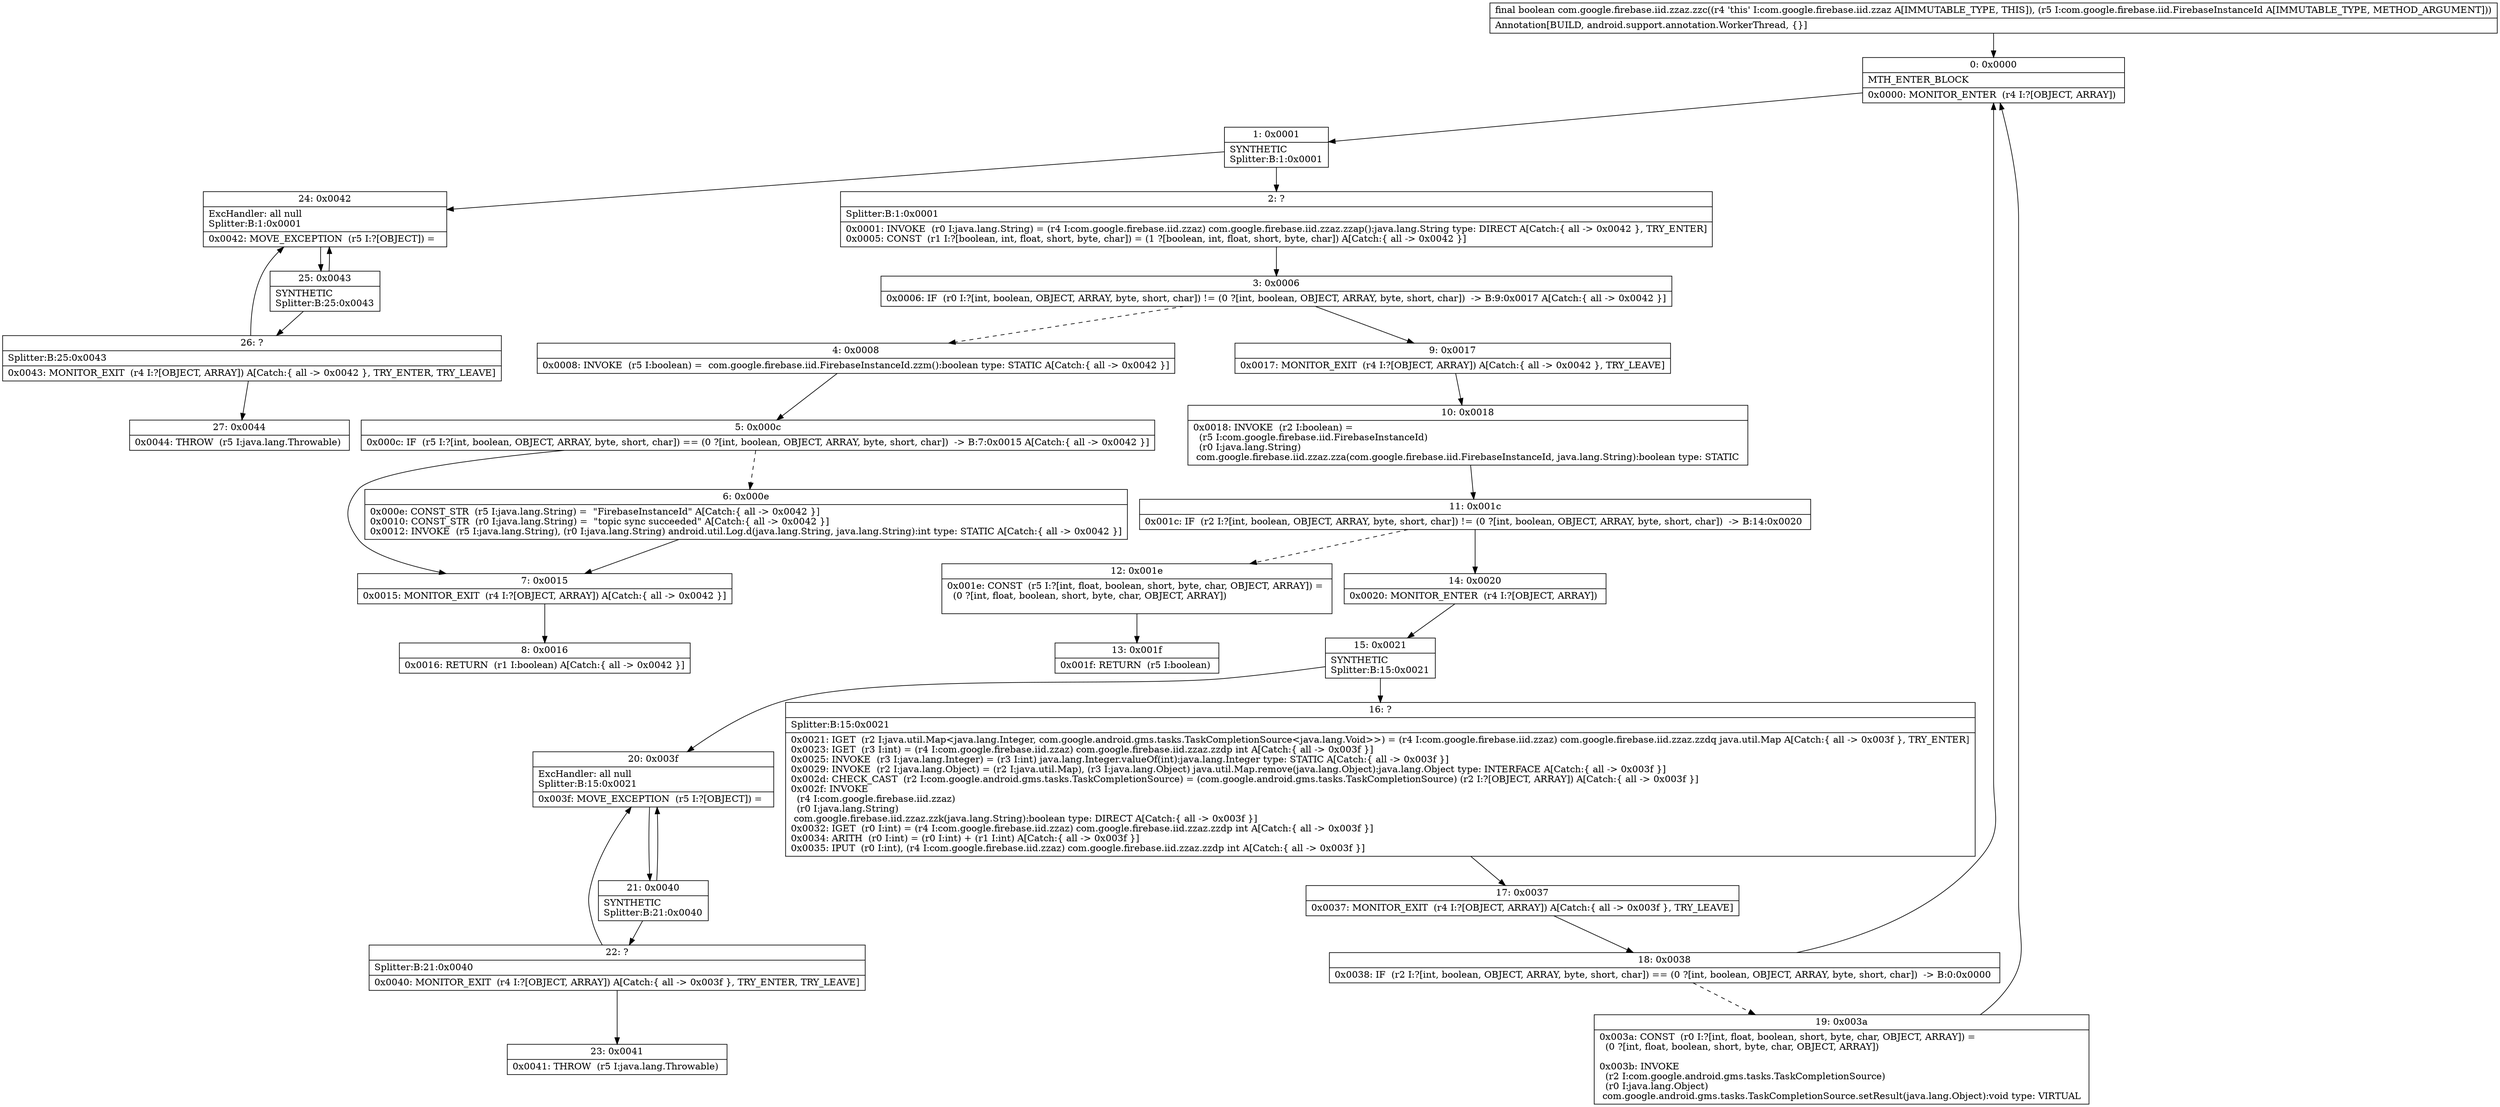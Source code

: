 digraph "CFG forcom.google.firebase.iid.zzaz.zzc(Lcom\/google\/firebase\/iid\/FirebaseInstanceId;)Z" {
Node_0 [shape=record,label="{0\:\ 0x0000|MTH_ENTER_BLOCK\l|0x0000: MONITOR_ENTER  (r4 I:?[OBJECT, ARRAY]) \l}"];
Node_1 [shape=record,label="{1\:\ 0x0001|SYNTHETIC\lSplitter:B:1:0x0001\l}"];
Node_2 [shape=record,label="{2\:\ ?|Splitter:B:1:0x0001\l|0x0001: INVOKE  (r0 I:java.lang.String) = (r4 I:com.google.firebase.iid.zzaz) com.google.firebase.iid.zzaz.zzap():java.lang.String type: DIRECT A[Catch:\{ all \-\> 0x0042 \}, TRY_ENTER]\l0x0005: CONST  (r1 I:?[boolean, int, float, short, byte, char]) = (1 ?[boolean, int, float, short, byte, char]) A[Catch:\{ all \-\> 0x0042 \}]\l}"];
Node_3 [shape=record,label="{3\:\ 0x0006|0x0006: IF  (r0 I:?[int, boolean, OBJECT, ARRAY, byte, short, char]) != (0 ?[int, boolean, OBJECT, ARRAY, byte, short, char])  \-\> B:9:0x0017 A[Catch:\{ all \-\> 0x0042 \}]\l}"];
Node_4 [shape=record,label="{4\:\ 0x0008|0x0008: INVOKE  (r5 I:boolean) =  com.google.firebase.iid.FirebaseInstanceId.zzm():boolean type: STATIC A[Catch:\{ all \-\> 0x0042 \}]\l}"];
Node_5 [shape=record,label="{5\:\ 0x000c|0x000c: IF  (r5 I:?[int, boolean, OBJECT, ARRAY, byte, short, char]) == (0 ?[int, boolean, OBJECT, ARRAY, byte, short, char])  \-\> B:7:0x0015 A[Catch:\{ all \-\> 0x0042 \}]\l}"];
Node_6 [shape=record,label="{6\:\ 0x000e|0x000e: CONST_STR  (r5 I:java.lang.String) =  \"FirebaseInstanceId\" A[Catch:\{ all \-\> 0x0042 \}]\l0x0010: CONST_STR  (r0 I:java.lang.String) =  \"topic sync succeeded\" A[Catch:\{ all \-\> 0x0042 \}]\l0x0012: INVOKE  (r5 I:java.lang.String), (r0 I:java.lang.String) android.util.Log.d(java.lang.String, java.lang.String):int type: STATIC A[Catch:\{ all \-\> 0x0042 \}]\l}"];
Node_7 [shape=record,label="{7\:\ 0x0015|0x0015: MONITOR_EXIT  (r4 I:?[OBJECT, ARRAY]) A[Catch:\{ all \-\> 0x0042 \}]\l}"];
Node_8 [shape=record,label="{8\:\ 0x0016|0x0016: RETURN  (r1 I:boolean) A[Catch:\{ all \-\> 0x0042 \}]\l}"];
Node_9 [shape=record,label="{9\:\ 0x0017|0x0017: MONITOR_EXIT  (r4 I:?[OBJECT, ARRAY]) A[Catch:\{ all \-\> 0x0042 \}, TRY_LEAVE]\l}"];
Node_10 [shape=record,label="{10\:\ 0x0018|0x0018: INVOKE  (r2 I:boolean) = \l  (r5 I:com.google.firebase.iid.FirebaseInstanceId)\l  (r0 I:java.lang.String)\l com.google.firebase.iid.zzaz.zza(com.google.firebase.iid.FirebaseInstanceId, java.lang.String):boolean type: STATIC \l}"];
Node_11 [shape=record,label="{11\:\ 0x001c|0x001c: IF  (r2 I:?[int, boolean, OBJECT, ARRAY, byte, short, char]) != (0 ?[int, boolean, OBJECT, ARRAY, byte, short, char])  \-\> B:14:0x0020 \l}"];
Node_12 [shape=record,label="{12\:\ 0x001e|0x001e: CONST  (r5 I:?[int, float, boolean, short, byte, char, OBJECT, ARRAY]) = \l  (0 ?[int, float, boolean, short, byte, char, OBJECT, ARRAY])\l \l}"];
Node_13 [shape=record,label="{13\:\ 0x001f|0x001f: RETURN  (r5 I:boolean) \l}"];
Node_14 [shape=record,label="{14\:\ 0x0020|0x0020: MONITOR_ENTER  (r4 I:?[OBJECT, ARRAY]) \l}"];
Node_15 [shape=record,label="{15\:\ 0x0021|SYNTHETIC\lSplitter:B:15:0x0021\l}"];
Node_16 [shape=record,label="{16\:\ ?|Splitter:B:15:0x0021\l|0x0021: IGET  (r2 I:java.util.Map\<java.lang.Integer, com.google.android.gms.tasks.TaskCompletionSource\<java.lang.Void\>\>) = (r4 I:com.google.firebase.iid.zzaz) com.google.firebase.iid.zzaz.zzdq java.util.Map A[Catch:\{ all \-\> 0x003f \}, TRY_ENTER]\l0x0023: IGET  (r3 I:int) = (r4 I:com.google.firebase.iid.zzaz) com.google.firebase.iid.zzaz.zzdp int A[Catch:\{ all \-\> 0x003f \}]\l0x0025: INVOKE  (r3 I:java.lang.Integer) = (r3 I:int) java.lang.Integer.valueOf(int):java.lang.Integer type: STATIC A[Catch:\{ all \-\> 0x003f \}]\l0x0029: INVOKE  (r2 I:java.lang.Object) = (r2 I:java.util.Map), (r3 I:java.lang.Object) java.util.Map.remove(java.lang.Object):java.lang.Object type: INTERFACE A[Catch:\{ all \-\> 0x003f \}]\l0x002d: CHECK_CAST  (r2 I:com.google.android.gms.tasks.TaskCompletionSource) = (com.google.android.gms.tasks.TaskCompletionSource) (r2 I:?[OBJECT, ARRAY]) A[Catch:\{ all \-\> 0x003f \}]\l0x002f: INVOKE  \l  (r4 I:com.google.firebase.iid.zzaz)\l  (r0 I:java.lang.String)\l com.google.firebase.iid.zzaz.zzk(java.lang.String):boolean type: DIRECT A[Catch:\{ all \-\> 0x003f \}]\l0x0032: IGET  (r0 I:int) = (r4 I:com.google.firebase.iid.zzaz) com.google.firebase.iid.zzaz.zzdp int A[Catch:\{ all \-\> 0x003f \}]\l0x0034: ARITH  (r0 I:int) = (r0 I:int) + (r1 I:int) A[Catch:\{ all \-\> 0x003f \}]\l0x0035: IPUT  (r0 I:int), (r4 I:com.google.firebase.iid.zzaz) com.google.firebase.iid.zzaz.zzdp int A[Catch:\{ all \-\> 0x003f \}]\l}"];
Node_17 [shape=record,label="{17\:\ 0x0037|0x0037: MONITOR_EXIT  (r4 I:?[OBJECT, ARRAY]) A[Catch:\{ all \-\> 0x003f \}, TRY_LEAVE]\l}"];
Node_18 [shape=record,label="{18\:\ 0x0038|0x0038: IF  (r2 I:?[int, boolean, OBJECT, ARRAY, byte, short, char]) == (0 ?[int, boolean, OBJECT, ARRAY, byte, short, char])  \-\> B:0:0x0000 \l}"];
Node_19 [shape=record,label="{19\:\ 0x003a|0x003a: CONST  (r0 I:?[int, float, boolean, short, byte, char, OBJECT, ARRAY]) = \l  (0 ?[int, float, boolean, short, byte, char, OBJECT, ARRAY])\l \l0x003b: INVOKE  \l  (r2 I:com.google.android.gms.tasks.TaskCompletionSource)\l  (r0 I:java.lang.Object)\l com.google.android.gms.tasks.TaskCompletionSource.setResult(java.lang.Object):void type: VIRTUAL \l}"];
Node_20 [shape=record,label="{20\:\ 0x003f|ExcHandler: all null\lSplitter:B:15:0x0021\l|0x003f: MOVE_EXCEPTION  (r5 I:?[OBJECT]) =  \l}"];
Node_21 [shape=record,label="{21\:\ 0x0040|SYNTHETIC\lSplitter:B:21:0x0040\l}"];
Node_22 [shape=record,label="{22\:\ ?|Splitter:B:21:0x0040\l|0x0040: MONITOR_EXIT  (r4 I:?[OBJECT, ARRAY]) A[Catch:\{ all \-\> 0x003f \}, TRY_ENTER, TRY_LEAVE]\l}"];
Node_23 [shape=record,label="{23\:\ 0x0041|0x0041: THROW  (r5 I:java.lang.Throwable) \l}"];
Node_24 [shape=record,label="{24\:\ 0x0042|ExcHandler: all null\lSplitter:B:1:0x0001\l|0x0042: MOVE_EXCEPTION  (r5 I:?[OBJECT]) =  \l}"];
Node_25 [shape=record,label="{25\:\ 0x0043|SYNTHETIC\lSplitter:B:25:0x0043\l}"];
Node_26 [shape=record,label="{26\:\ ?|Splitter:B:25:0x0043\l|0x0043: MONITOR_EXIT  (r4 I:?[OBJECT, ARRAY]) A[Catch:\{ all \-\> 0x0042 \}, TRY_ENTER, TRY_LEAVE]\l}"];
Node_27 [shape=record,label="{27\:\ 0x0044|0x0044: THROW  (r5 I:java.lang.Throwable) \l}"];
MethodNode[shape=record,label="{final boolean com.google.firebase.iid.zzaz.zzc((r4 'this' I:com.google.firebase.iid.zzaz A[IMMUTABLE_TYPE, THIS]), (r5 I:com.google.firebase.iid.FirebaseInstanceId A[IMMUTABLE_TYPE, METHOD_ARGUMENT]))  | Annotation[BUILD, android.support.annotation.WorkerThread, \{\}]\l}"];
MethodNode -> Node_0;
Node_0 -> Node_1;
Node_1 -> Node_2;
Node_1 -> Node_24;
Node_2 -> Node_3;
Node_3 -> Node_4[style=dashed];
Node_3 -> Node_9;
Node_4 -> Node_5;
Node_5 -> Node_6[style=dashed];
Node_5 -> Node_7;
Node_6 -> Node_7;
Node_7 -> Node_8;
Node_9 -> Node_10;
Node_10 -> Node_11;
Node_11 -> Node_12[style=dashed];
Node_11 -> Node_14;
Node_12 -> Node_13;
Node_14 -> Node_15;
Node_15 -> Node_16;
Node_15 -> Node_20;
Node_16 -> Node_17;
Node_17 -> Node_18;
Node_18 -> Node_0;
Node_18 -> Node_19[style=dashed];
Node_19 -> Node_0;
Node_20 -> Node_21;
Node_21 -> Node_22;
Node_21 -> Node_20;
Node_22 -> Node_23;
Node_22 -> Node_20;
Node_24 -> Node_25;
Node_25 -> Node_26;
Node_25 -> Node_24;
Node_26 -> Node_27;
Node_26 -> Node_24;
}

